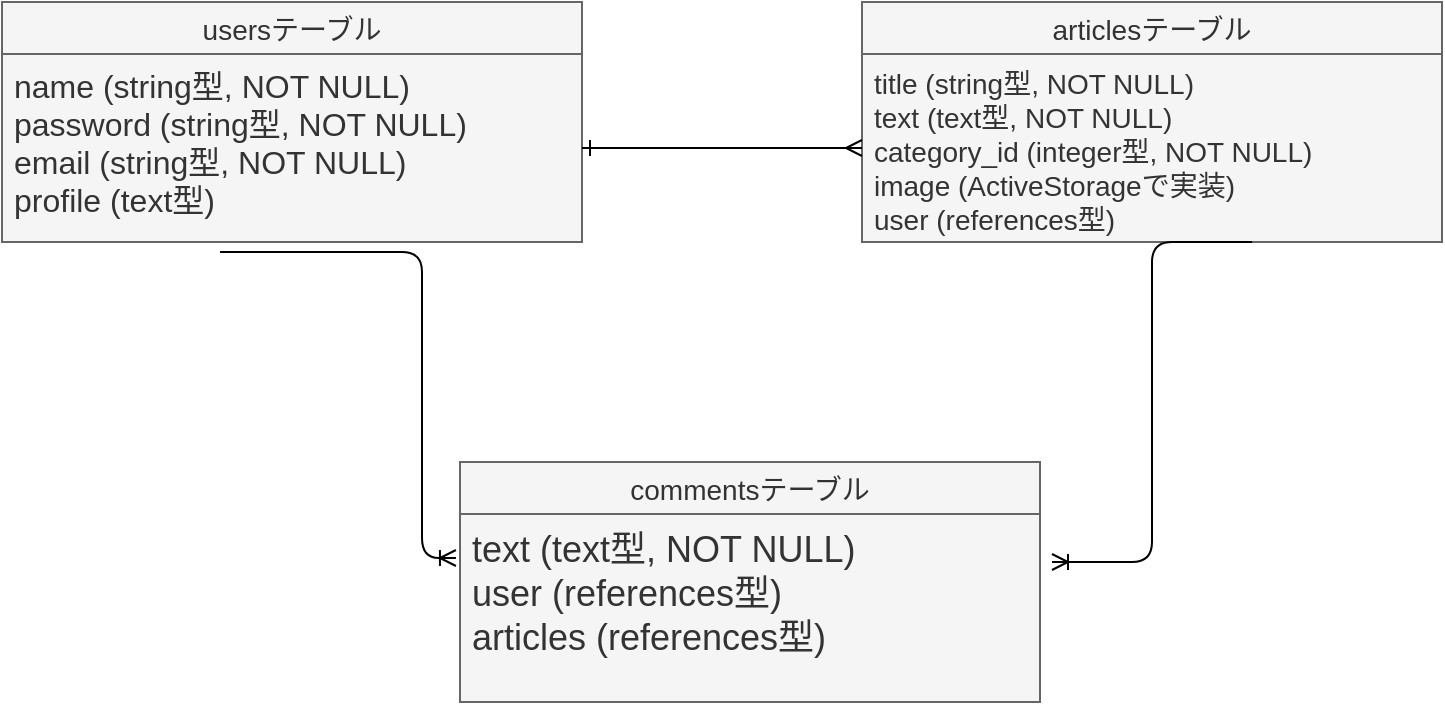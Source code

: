 <mxfile>
    <diagram id="p6_9oj-NYrM8YmoaZnAV" name="ページ1">
        <mxGraphModel dx="483" dy="520" grid="1" gridSize="10" guides="1" tooltips="1" connect="1" arrows="1" fold="1" page="1" pageScale="1" pageWidth="827" pageHeight="1169" math="0" shadow="0">
            <root>
                <mxCell id="0"/>
                <mxCell id="1" parent="0"/>
                <mxCell id="2" value="usersテーブル" style="swimlane;fontStyle=0;childLayout=stackLayout;horizontal=1;startSize=26;horizontalStack=0;resizeParent=1;resizeParentMax=0;resizeLast=0;collapsible=1;marginBottom=0;align=center;fontSize=14;fillColor=#f5f5f5;strokeColor=#666666;fontColor=#333333;" vertex="1" parent="1">
                    <mxGeometry x="40" y="80" width="290" height="120" as="geometry"/>
                </mxCell>
                <mxCell id="3" value="name (string型, NOT NULL)&#10;password (string型, NOT NULL)&#10;email (string型, NOT NULL)&#10;profile (text型)" style="text;spacingLeft=4;spacingRight=4;overflow=hidden;rotatable=0;points=[[0,0.5],[1,0.5]];portConstraint=eastwest;fontSize=16;fillColor=#f5f5f5;strokeColor=#666666;fontColor=#333333;" vertex="1" parent="2">
                    <mxGeometry y="26" width="290" height="94" as="geometry"/>
                </mxCell>
                <mxCell id="6" value="articlesテーブル" style="swimlane;fontStyle=0;childLayout=stackLayout;horizontal=1;startSize=26;horizontalStack=0;resizeParent=1;resizeParentMax=0;resizeLast=0;collapsible=1;marginBottom=0;align=center;fontSize=14;fillColor=#f5f5f5;strokeColor=#666666;fontColor=#333333;" vertex="1" parent="1">
                    <mxGeometry x="470" y="80" width="290" height="120" as="geometry"/>
                </mxCell>
                <mxCell id="7" value="title (string型, NOT NULL)&#10;text (text型, NOT NULL)&#10;category_id (integer型, NOT NULL)&#10;image (ActiveStorageで実装)&#10;user (references型)" style="text;strokeColor=#666666;fillColor=#f5f5f5;spacingLeft=4;spacingRight=4;overflow=hidden;rotatable=0;points=[[0,0.5],[1,0.5]];portConstraint=eastwest;fontSize=14;fontColor=#333333;" vertex="1" parent="6">
                    <mxGeometry y="26" width="290" height="94" as="geometry"/>
                </mxCell>
                <mxCell id="8" value="commentsテーブル" style="swimlane;fontStyle=0;childLayout=stackLayout;horizontal=1;startSize=26;horizontalStack=0;resizeParent=1;resizeParentMax=0;resizeLast=0;collapsible=1;marginBottom=0;align=center;fontSize=14;fillColor=#f5f5f5;strokeColor=#666666;fontColor=#333333;" vertex="1" parent="1">
                    <mxGeometry x="269" y="310" width="290" height="120" as="geometry"/>
                </mxCell>
                <mxCell id="9" value="text (text型, NOT NULL)&#10;user (references型)&#10;articles (references型)" style="text;strokeColor=#666666;fillColor=#f5f5f5;spacingLeft=4;spacingRight=4;overflow=hidden;rotatable=0;points=[[0,0.5],[1,0.5]];portConstraint=eastwest;fontSize=18;fontColor=#333333;" vertex="1" parent="8">
                    <mxGeometry y="26" width="290" height="94" as="geometry"/>
                </mxCell>
                <mxCell id="10" style="edgeStyle=orthogonalEdgeStyle;rounded=0;orthogonalLoop=1;jettySize=auto;html=1;exitX=1;exitY=0.5;exitDx=0;exitDy=0;entryX=0;entryY=0.5;entryDx=0;entryDy=0;fontSize=20;jumpSize=7;startArrow=ERone;startFill=0;endArrow=ERmany;endFill=0;" edge="1" parent="1" source="3" target="7">
                    <mxGeometry relative="1" as="geometry"/>
                </mxCell>
                <mxCell id="11" value="" style="edgeStyle=elbowEdgeStyle;fontSize=12;html=1;endArrow=ERoneToMany;exitX=0.376;exitY=1.053;exitDx=0;exitDy=0;exitPerimeter=0;entryX=-0.007;entryY=0.234;entryDx=0;entryDy=0;entryPerimeter=0;" edge="1" parent="1" source="3" target="9">
                    <mxGeometry width="100" height="100" relative="1" as="geometry">
                        <mxPoint x="150" y="250" as="sourcePoint"/>
                        <mxPoint x="259" y="360" as="targetPoint"/>
                        <Array as="points">
                            <mxPoint x="250" y="330"/>
                            <mxPoint x="240" y="270"/>
                            <mxPoint x="240" y="330"/>
                            <mxPoint x="230" y="350"/>
                            <mxPoint x="230" y="300"/>
                        </Array>
                    </mxGeometry>
                </mxCell>
                <mxCell id="14" value="" style="edgeStyle=elbowEdgeStyle;fontSize=12;html=1;endArrow=ERoneToMany;" edge="1" parent="1">
                    <mxGeometry width="100" height="100" relative="1" as="geometry">
                        <mxPoint x="665" y="200" as="sourcePoint"/>
                        <mxPoint x="565" y="360" as="targetPoint"/>
                    </mxGeometry>
                </mxCell>
            </root>
        </mxGraphModel>
    </diagram>
</mxfile>